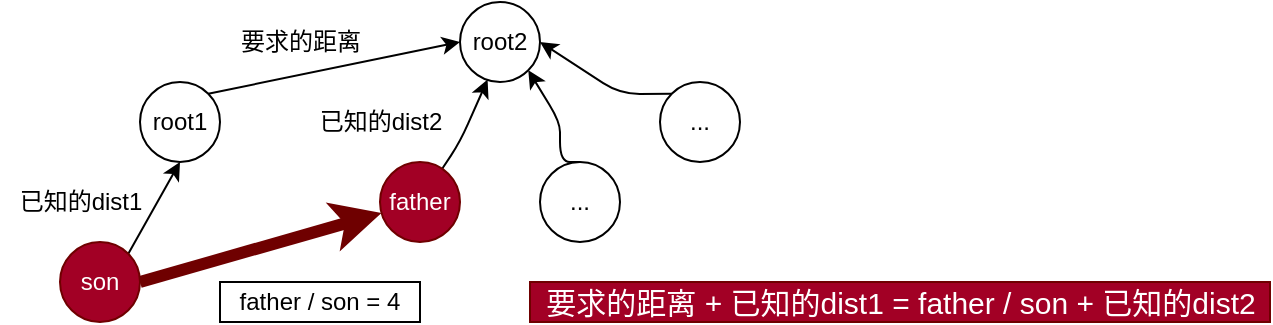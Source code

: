 <mxfile>
    <diagram id="Jmony1W1tpZpxE48vTOx" name="第 1 页">
        <mxGraphModel dx="797" dy="442" grid="1" gridSize="10" guides="1" tooltips="1" connect="1" arrows="1" fold="1" page="1" pageScale="1" pageWidth="827" pageHeight="1169" math="0" shadow="0">
            <root>
                <mxCell id="0"/>
                <mxCell id="1" parent="0"/>
                <mxCell id="12" style="edgeStyle=none;html=1;exitX=1;exitY=0;exitDx=0;exitDy=0;entryX=0;entryY=0.5;entryDx=0;entryDy=0;" edge="1" parent="1" source="3" target="4">
                    <mxGeometry relative="1" as="geometry"/>
                </mxCell>
                <mxCell id="3" value="root1&lt;br&gt;" style="ellipse;whiteSpace=wrap;html=1;aspect=fixed;" vertex="1" parent="1">
                    <mxGeometry x="80" y="160" width="40" height="40" as="geometry"/>
                </mxCell>
                <mxCell id="4" value="root2&lt;br&gt;" style="ellipse;whiteSpace=wrap;html=1;aspect=fixed;" vertex="1" parent="1">
                    <mxGeometry x="240" y="120" width="40" height="40" as="geometry"/>
                </mxCell>
                <mxCell id="9" style="edgeStyle=none;html=1;entryX=0.345;entryY=0.97;entryDx=0;entryDy=0;entryPerimeter=0;" edge="1" parent="1" source="6" target="4">
                    <mxGeometry relative="1" as="geometry">
                        <Array as="points">
                            <mxPoint x="240" y="190"/>
                        </Array>
                    </mxGeometry>
                </mxCell>
                <mxCell id="6" value="father&lt;br&gt;" style="ellipse;whiteSpace=wrap;html=1;aspect=fixed;fillColor=#a20025;fontColor=#ffffff;strokeColor=#6F0000;" vertex="1" parent="1">
                    <mxGeometry x="200" y="200" width="40" height="40" as="geometry"/>
                </mxCell>
                <mxCell id="10" style="edgeStyle=none;html=1;exitX=0.5;exitY=0;exitDx=0;exitDy=0;entryX=1;entryY=1;entryDx=0;entryDy=0;" edge="1" parent="1" source="7" target="4">
                    <mxGeometry relative="1" as="geometry">
                        <Array as="points">
                            <mxPoint x="290" y="200"/>
                            <mxPoint x="290" y="180"/>
                        </Array>
                    </mxGeometry>
                </mxCell>
                <mxCell id="7" value="...&lt;br&gt;" style="ellipse;whiteSpace=wrap;html=1;aspect=fixed;" vertex="1" parent="1">
                    <mxGeometry x="280" y="200" width="40" height="40" as="geometry"/>
                </mxCell>
                <mxCell id="14" style="edgeStyle=none;html=1;exitX=1;exitY=0;exitDx=0;exitDy=0;entryX=0.5;entryY=1;entryDx=0;entryDy=0;" edge="1" parent="1" source="13" target="3">
                    <mxGeometry relative="1" as="geometry"/>
                </mxCell>
                <mxCell id="17" style="edgeStyle=none;html=1;exitX=1;exitY=0.5;exitDx=0;exitDy=0;fillColor=#a20025;strokeColor=#6F0000;strokeWidth=6;" edge="1" parent="1" source="13" target="6">
                    <mxGeometry relative="1" as="geometry"/>
                </mxCell>
                <mxCell id="13" value="son&lt;br&gt;" style="ellipse;whiteSpace=wrap;html=1;aspect=fixed;fillColor=#a20025;fontColor=#ffffff;strokeColor=#6F0000;" vertex="1" parent="1">
                    <mxGeometry x="40" y="240" width="40" height="40" as="geometry"/>
                </mxCell>
                <mxCell id="16" style="edgeStyle=none;html=1;exitX=0;exitY=0;exitDx=0;exitDy=0;entryX=1;entryY=0.5;entryDx=0;entryDy=0;" edge="1" parent="1" source="15" target="4">
                    <mxGeometry relative="1" as="geometry">
                        <Array as="points">
                            <mxPoint x="320" y="166"/>
                        </Array>
                    </mxGeometry>
                </mxCell>
                <mxCell id="15" value="...&lt;br&gt;" style="ellipse;whiteSpace=wrap;html=1;aspect=fixed;" vertex="1" parent="1">
                    <mxGeometry x="340" y="160" width="40" height="40" as="geometry"/>
                </mxCell>
                <mxCell id="21" value="father / son = 4" style="rounded=0;whiteSpace=wrap;html=1;" vertex="1" parent="1">
                    <mxGeometry x="120" y="260" width="100" height="20" as="geometry"/>
                </mxCell>
                <mxCell id="23" value="要求的距离&lt;br&gt;" style="text;html=1;resizable=0;autosize=1;align=center;verticalAlign=middle;points=[];fillColor=none;strokeColor=none;rounded=0;" vertex="1" parent="1">
                    <mxGeometry x="120" y="130" width="80" height="20" as="geometry"/>
                </mxCell>
                <mxCell id="24" value="已知的dist1&lt;br&gt;" style="text;html=1;resizable=0;autosize=1;align=center;verticalAlign=middle;points=[];fillColor=none;strokeColor=none;rounded=0;" vertex="1" parent="1">
                    <mxGeometry x="10" y="210" width="80" height="20" as="geometry"/>
                </mxCell>
                <mxCell id="25" value="已知的dist2&lt;br&gt;" style="text;html=1;resizable=0;autosize=1;align=center;verticalAlign=middle;points=[];fillColor=none;strokeColor=none;rounded=0;" vertex="1" parent="1">
                    <mxGeometry x="160" y="170" width="80" height="20" as="geometry"/>
                </mxCell>
                <mxCell id="26" value="&lt;font style=&quot;font-size: 15px&quot;&gt;要求的距离 + 已知的dist1 = father / son + 已知的dist2&lt;/font&gt;" style="text;html=1;resizable=0;autosize=1;align=center;verticalAlign=middle;points=[];fillColor=#a20025;strokeColor=#6F0000;rounded=0;fontColor=#ffffff;" vertex="1" parent="1">
                    <mxGeometry x="275" y="260" width="370" height="20" as="geometry"/>
                </mxCell>
            </root>
        </mxGraphModel>
    </diagram>
</mxfile>